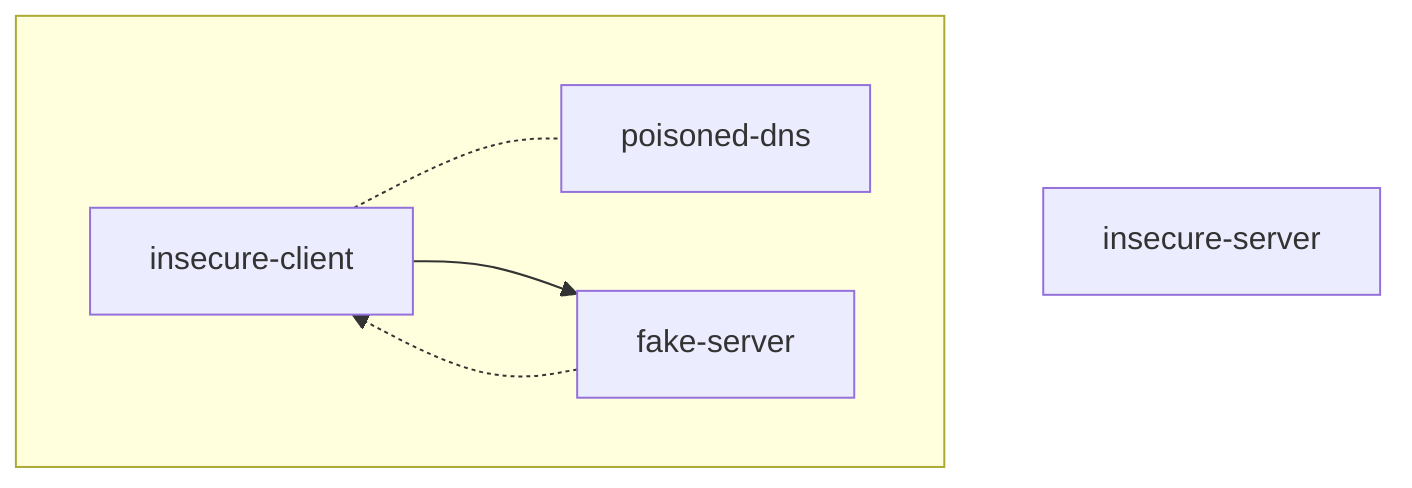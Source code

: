 flowchart TD
    subgraph client[" "]
    direction LR
    insecure-client -.- poisoned-dns
    insecure-client --> fake-server -.-> insecure-client
    end
    insecure-server